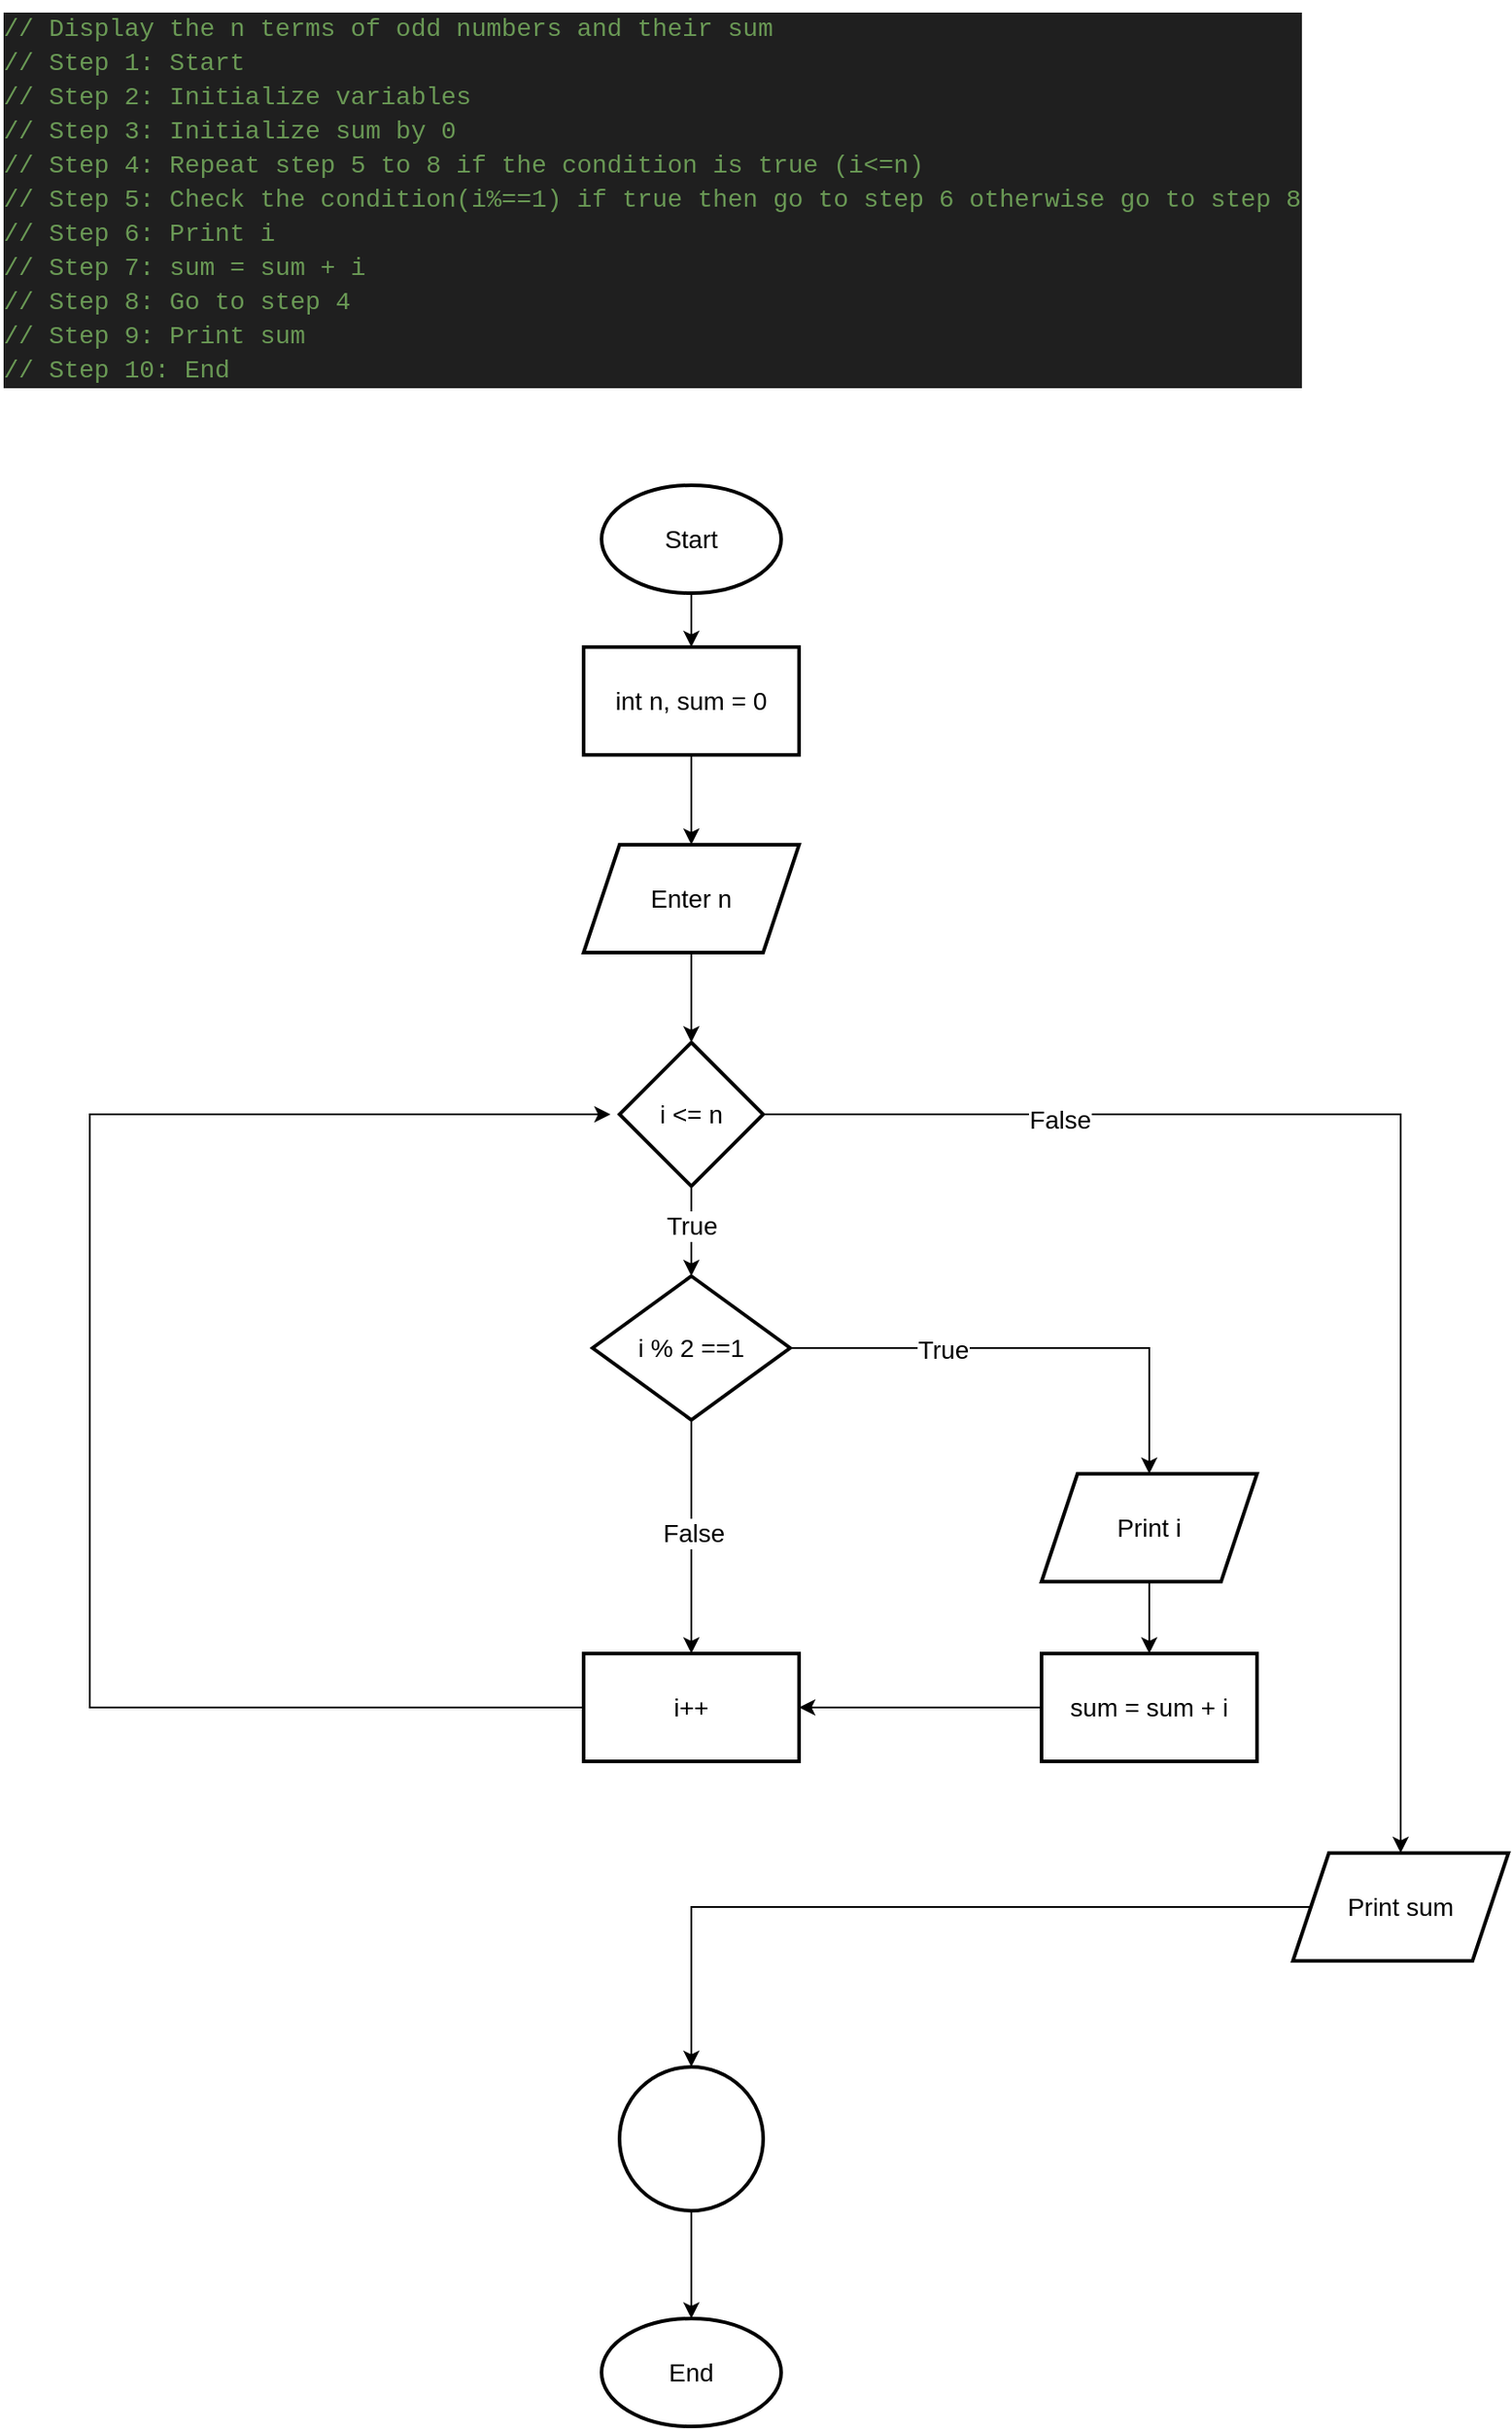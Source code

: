 <mxfile version="26.2.9">
  <diagram name="Page-1" id="GUDk41o9dx6fXlC505f_">
    <mxGraphModel dx="1044" dy="562" grid="1" gridSize="10" guides="1" tooltips="1" connect="1" arrows="1" fold="1" page="1" pageScale="1" pageWidth="850" pageHeight="1100" math="0" shadow="0">
      <root>
        <mxCell id="0" />
        <mxCell id="1" parent="0" />
        <mxCell id="1vLMjnn2z2qB1GoUeQnN-1" value="&lt;div style=&quot;color: rgb(204, 204, 204); background-color: rgb(31, 31, 31); font-family: Consolas, &amp;quot;Courier New&amp;quot;, monospace; font-weight: normal; line-height: 19px; white-space: pre;&quot;&gt;&lt;div&gt;&lt;span style=&quot;color: #6a9955;&quot;&gt;// Display the n terms of odd numbers and their sum&lt;/span&gt;&lt;/div&gt;&lt;div&gt;&lt;span style=&quot;color: #6a9955;&quot;&gt;// Step 1: Start&lt;/span&gt;&lt;/div&gt;&lt;div&gt;&lt;span style=&quot;color: #6a9955;&quot;&gt;// Step 2: Initialize variables&lt;/span&gt;&lt;/div&gt;&lt;div&gt;&lt;span style=&quot;color: #6a9955;&quot;&gt;// Step 3: Initialize sum by 0&lt;/span&gt;&lt;/div&gt;&lt;div&gt;&lt;span style=&quot;color: #6a9955;&quot;&gt;// Step 4: Repeat step 5 to 8 if the condition is true (i&amp;lt;=n)&lt;/span&gt;&lt;/div&gt;&lt;div&gt;&lt;span style=&quot;color: #6a9955;&quot;&gt;// Step 5: Check the condition(i%==1) if true then go to step 6 otherwise go to step 8&lt;/span&gt;&lt;/div&gt;&lt;div&gt;&lt;span style=&quot;color: #6a9955;&quot;&gt;// Step 6: Print i&lt;/span&gt;&lt;/div&gt;&lt;div&gt;&lt;span style=&quot;color: #6a9955;&quot;&gt;// Step 7: sum = sum + i&lt;/span&gt;&lt;/div&gt;&lt;div&gt;&lt;span style=&quot;color: #6a9955;&quot;&gt;// Step 8: Go to step 4&lt;/span&gt;&lt;/div&gt;&lt;div&gt;&lt;span style=&quot;color: #6a9955;&quot;&gt;// Step 9: Print sum&lt;/span&gt;&lt;/div&gt;&lt;div&gt;&lt;span style=&quot;color: #6a9955;&quot;&gt;// Step 10: End&lt;/span&gt;&lt;/div&gt;&lt;/div&gt;" style="text;whiteSpace=wrap;html=1;fontSize=14;" vertex="1" parent="1">
          <mxGeometry x="40" y="30" width="560" height="230" as="geometry" />
        </mxCell>
        <mxCell id="1vLMjnn2z2qB1GoUeQnN-5" value="" style="edgeStyle=orthogonalEdgeStyle;rounded=0;orthogonalLoop=1;jettySize=auto;html=1;fontSize=14;" edge="1" parent="1" source="1vLMjnn2z2qB1GoUeQnN-2" target="1vLMjnn2z2qB1GoUeQnN-4">
          <mxGeometry relative="1" as="geometry" />
        </mxCell>
        <mxCell id="1vLMjnn2z2qB1GoUeQnN-2" value="Start" style="strokeWidth=2;html=1;shape=mxgraph.flowchart.start_1;whiteSpace=wrap;fontSize=14;" vertex="1" parent="1">
          <mxGeometry x="375" y="300" width="100" height="60" as="geometry" />
        </mxCell>
        <mxCell id="1vLMjnn2z2qB1GoUeQnN-3" value="End" style="strokeWidth=2;html=1;shape=mxgraph.flowchart.start_1;whiteSpace=wrap;fontSize=14;" vertex="1" parent="1">
          <mxGeometry x="375" y="1320" width="100" height="60" as="geometry" />
        </mxCell>
        <mxCell id="1vLMjnn2z2qB1GoUeQnN-7" value="" style="edgeStyle=orthogonalEdgeStyle;rounded=0;orthogonalLoop=1;jettySize=auto;html=1;fontSize=14;" edge="1" parent="1" source="1vLMjnn2z2qB1GoUeQnN-4" target="1vLMjnn2z2qB1GoUeQnN-6">
          <mxGeometry relative="1" as="geometry" />
        </mxCell>
        <mxCell id="1vLMjnn2z2qB1GoUeQnN-4" value="int n, sum = 0" style="whiteSpace=wrap;html=1;strokeWidth=2;fontSize=14;" vertex="1" parent="1">
          <mxGeometry x="365" y="390" width="120" height="60" as="geometry" />
        </mxCell>
        <mxCell id="1vLMjnn2z2qB1GoUeQnN-9" value="" style="edgeStyle=orthogonalEdgeStyle;rounded=0;orthogonalLoop=1;jettySize=auto;html=1;fontSize=14;" edge="1" parent="1" source="1vLMjnn2z2qB1GoUeQnN-6" target="1vLMjnn2z2qB1GoUeQnN-8">
          <mxGeometry relative="1" as="geometry" />
        </mxCell>
        <mxCell id="1vLMjnn2z2qB1GoUeQnN-6" value="Enter n" style="shape=parallelogram;perimeter=parallelogramPerimeter;whiteSpace=wrap;html=1;fixedSize=1;strokeWidth=2;fontSize=14;" vertex="1" parent="1">
          <mxGeometry x="365" y="500" width="120" height="60" as="geometry" />
        </mxCell>
        <mxCell id="1vLMjnn2z2qB1GoUeQnN-11" value="" style="edgeStyle=orthogonalEdgeStyle;rounded=0;orthogonalLoop=1;jettySize=auto;html=1;fontSize=14;" edge="1" parent="1" source="1vLMjnn2z2qB1GoUeQnN-8" target="1vLMjnn2z2qB1GoUeQnN-10">
          <mxGeometry relative="1" as="geometry" />
        </mxCell>
        <mxCell id="1vLMjnn2z2qB1GoUeQnN-20" value="True" style="edgeLabel;html=1;align=center;verticalAlign=middle;resizable=0;points=[];fontSize=14;" vertex="1" connectable="0" parent="1vLMjnn2z2qB1GoUeQnN-11">
          <mxGeometry x="-0.12" relative="1" as="geometry">
            <mxPoint as="offset" />
          </mxGeometry>
        </mxCell>
        <mxCell id="1vLMjnn2z2qB1GoUeQnN-34" value="" style="edgeStyle=orthogonalEdgeStyle;rounded=0;orthogonalLoop=1;jettySize=auto;html=1;fontSize=14;" edge="1" parent="1" source="1vLMjnn2z2qB1GoUeQnN-8" target="1vLMjnn2z2qB1GoUeQnN-33">
          <mxGeometry relative="1" as="geometry" />
        </mxCell>
        <mxCell id="1vLMjnn2z2qB1GoUeQnN-39" value="False" style="edgeLabel;html=1;align=center;verticalAlign=middle;resizable=0;points=[];fontSize=14;" vertex="1" connectable="0" parent="1vLMjnn2z2qB1GoUeQnN-34">
          <mxGeometry x="-0.571" y="-3" relative="1" as="geometry">
            <mxPoint as="offset" />
          </mxGeometry>
        </mxCell>
        <mxCell id="1vLMjnn2z2qB1GoUeQnN-8" value="i &amp;lt;= n" style="rhombus;whiteSpace=wrap;html=1;strokeWidth=2;fontSize=14;" vertex="1" parent="1">
          <mxGeometry x="385" y="610" width="80" height="80" as="geometry" />
        </mxCell>
        <mxCell id="1vLMjnn2z2qB1GoUeQnN-24" value="" style="edgeStyle=orthogonalEdgeStyle;rounded=0;orthogonalLoop=1;jettySize=auto;html=1;fontSize=14;" edge="1" parent="1" source="1vLMjnn2z2qB1GoUeQnN-10" target="1vLMjnn2z2qB1GoUeQnN-23">
          <mxGeometry relative="1" as="geometry" />
        </mxCell>
        <mxCell id="1vLMjnn2z2qB1GoUeQnN-29" value="True" style="edgeLabel;html=1;align=center;verticalAlign=middle;resizable=0;points=[];fontSize=14;" vertex="1" connectable="0" parent="1vLMjnn2z2qB1GoUeQnN-24">
          <mxGeometry x="-0.369" y="-1" relative="1" as="geometry">
            <mxPoint as="offset" />
          </mxGeometry>
        </mxCell>
        <mxCell id="1vLMjnn2z2qB1GoUeQnN-28" value="" style="edgeStyle=orthogonalEdgeStyle;rounded=0;orthogonalLoop=1;jettySize=auto;html=1;fontSize=14;" edge="1" parent="1" source="1vLMjnn2z2qB1GoUeQnN-10" target="1vLMjnn2z2qB1GoUeQnN-27">
          <mxGeometry relative="1" as="geometry" />
        </mxCell>
        <mxCell id="1vLMjnn2z2qB1GoUeQnN-32" value="False" style="edgeLabel;html=1;align=center;verticalAlign=middle;resizable=0;points=[];fontSize=14;" vertex="1" connectable="0" parent="1vLMjnn2z2qB1GoUeQnN-28">
          <mxGeometry x="-0.029" y="1" relative="1" as="geometry">
            <mxPoint as="offset" />
          </mxGeometry>
        </mxCell>
        <mxCell id="1vLMjnn2z2qB1GoUeQnN-10" value="i % 2 ==1" style="rhombus;whiteSpace=wrap;html=1;strokeWidth=2;fontSize=14;" vertex="1" parent="1">
          <mxGeometry x="370" y="740" width="110" height="80" as="geometry" />
        </mxCell>
        <mxCell id="1vLMjnn2z2qB1GoUeQnN-26" value="" style="edgeStyle=orthogonalEdgeStyle;rounded=0;orthogonalLoop=1;jettySize=auto;html=1;fontSize=14;" edge="1" parent="1" source="1vLMjnn2z2qB1GoUeQnN-23" target="1vLMjnn2z2qB1GoUeQnN-25">
          <mxGeometry relative="1" as="geometry" />
        </mxCell>
        <mxCell id="1vLMjnn2z2qB1GoUeQnN-23" value="Print i" style="shape=parallelogram;perimeter=parallelogramPerimeter;whiteSpace=wrap;html=1;fixedSize=1;strokeWidth=2;fontSize=14;" vertex="1" parent="1">
          <mxGeometry x="620" y="850" width="120" height="60" as="geometry" />
        </mxCell>
        <mxCell id="1vLMjnn2z2qB1GoUeQnN-41" value="" style="edgeStyle=orthogonalEdgeStyle;rounded=0;orthogonalLoop=1;jettySize=auto;html=1;entryX=1;entryY=0.5;entryDx=0;entryDy=0;fontSize=14;" edge="1" parent="1" source="1vLMjnn2z2qB1GoUeQnN-25" target="1vLMjnn2z2qB1GoUeQnN-27">
          <mxGeometry relative="1" as="geometry">
            <mxPoint x="520" y="980" as="targetPoint" />
          </mxGeometry>
        </mxCell>
        <mxCell id="1vLMjnn2z2qB1GoUeQnN-25" value="sum = sum + i" style="whiteSpace=wrap;html=1;strokeWidth=2;fontSize=14;" vertex="1" parent="1">
          <mxGeometry x="620" y="950" width="120" height="60" as="geometry" />
        </mxCell>
        <mxCell id="1vLMjnn2z2qB1GoUeQnN-31" value="" style="edgeStyle=orthogonalEdgeStyle;rounded=0;orthogonalLoop=1;jettySize=auto;html=1;exitX=0;exitY=0.25;exitDx=0;exitDy=0;fontSize=14;" edge="1" parent="1" source="1vLMjnn2z2qB1GoUeQnN-27">
          <mxGeometry relative="1" as="geometry">
            <mxPoint x="325" y="990" as="sourcePoint" />
            <mxPoint x="380" y="650" as="targetPoint" />
            <Array as="points">
              <mxPoint x="365" y="980" />
              <mxPoint x="90" y="980" />
              <mxPoint x="90" y="650" />
              <mxPoint x="280" y="650" />
            </Array>
          </mxGeometry>
        </mxCell>
        <mxCell id="1vLMjnn2z2qB1GoUeQnN-27" value="i++" style="whiteSpace=wrap;html=1;strokeWidth=2;fontSize=14;" vertex="1" parent="1">
          <mxGeometry x="365" y="950" width="120" height="60" as="geometry" />
        </mxCell>
        <mxCell id="1vLMjnn2z2qB1GoUeQnN-37" value="" style="edgeStyle=orthogonalEdgeStyle;rounded=0;orthogonalLoop=1;jettySize=auto;html=1;fontSize=14;" edge="1" parent="1" source="1vLMjnn2z2qB1GoUeQnN-33" target="1vLMjnn2z2qB1GoUeQnN-36">
          <mxGeometry relative="1" as="geometry" />
        </mxCell>
        <mxCell id="1vLMjnn2z2qB1GoUeQnN-33" value="Print sum" style="shape=parallelogram;perimeter=parallelogramPerimeter;whiteSpace=wrap;html=1;fixedSize=1;strokeWidth=2;fontSize=14;" vertex="1" parent="1">
          <mxGeometry x="760" y="1061" width="120" height="60" as="geometry" />
        </mxCell>
        <mxCell id="1vLMjnn2z2qB1GoUeQnN-38" value="" style="edgeStyle=orthogonalEdgeStyle;rounded=0;orthogonalLoop=1;jettySize=auto;html=1;fontSize=14;" edge="1" parent="1" source="1vLMjnn2z2qB1GoUeQnN-36" target="1vLMjnn2z2qB1GoUeQnN-3">
          <mxGeometry relative="1" as="geometry" />
        </mxCell>
        <mxCell id="1vLMjnn2z2qB1GoUeQnN-36" value="" style="ellipse;whiteSpace=wrap;html=1;strokeWidth=2;fontSize=14;" vertex="1" parent="1">
          <mxGeometry x="385" y="1180" width="80" height="80" as="geometry" />
        </mxCell>
      </root>
    </mxGraphModel>
  </diagram>
</mxfile>
